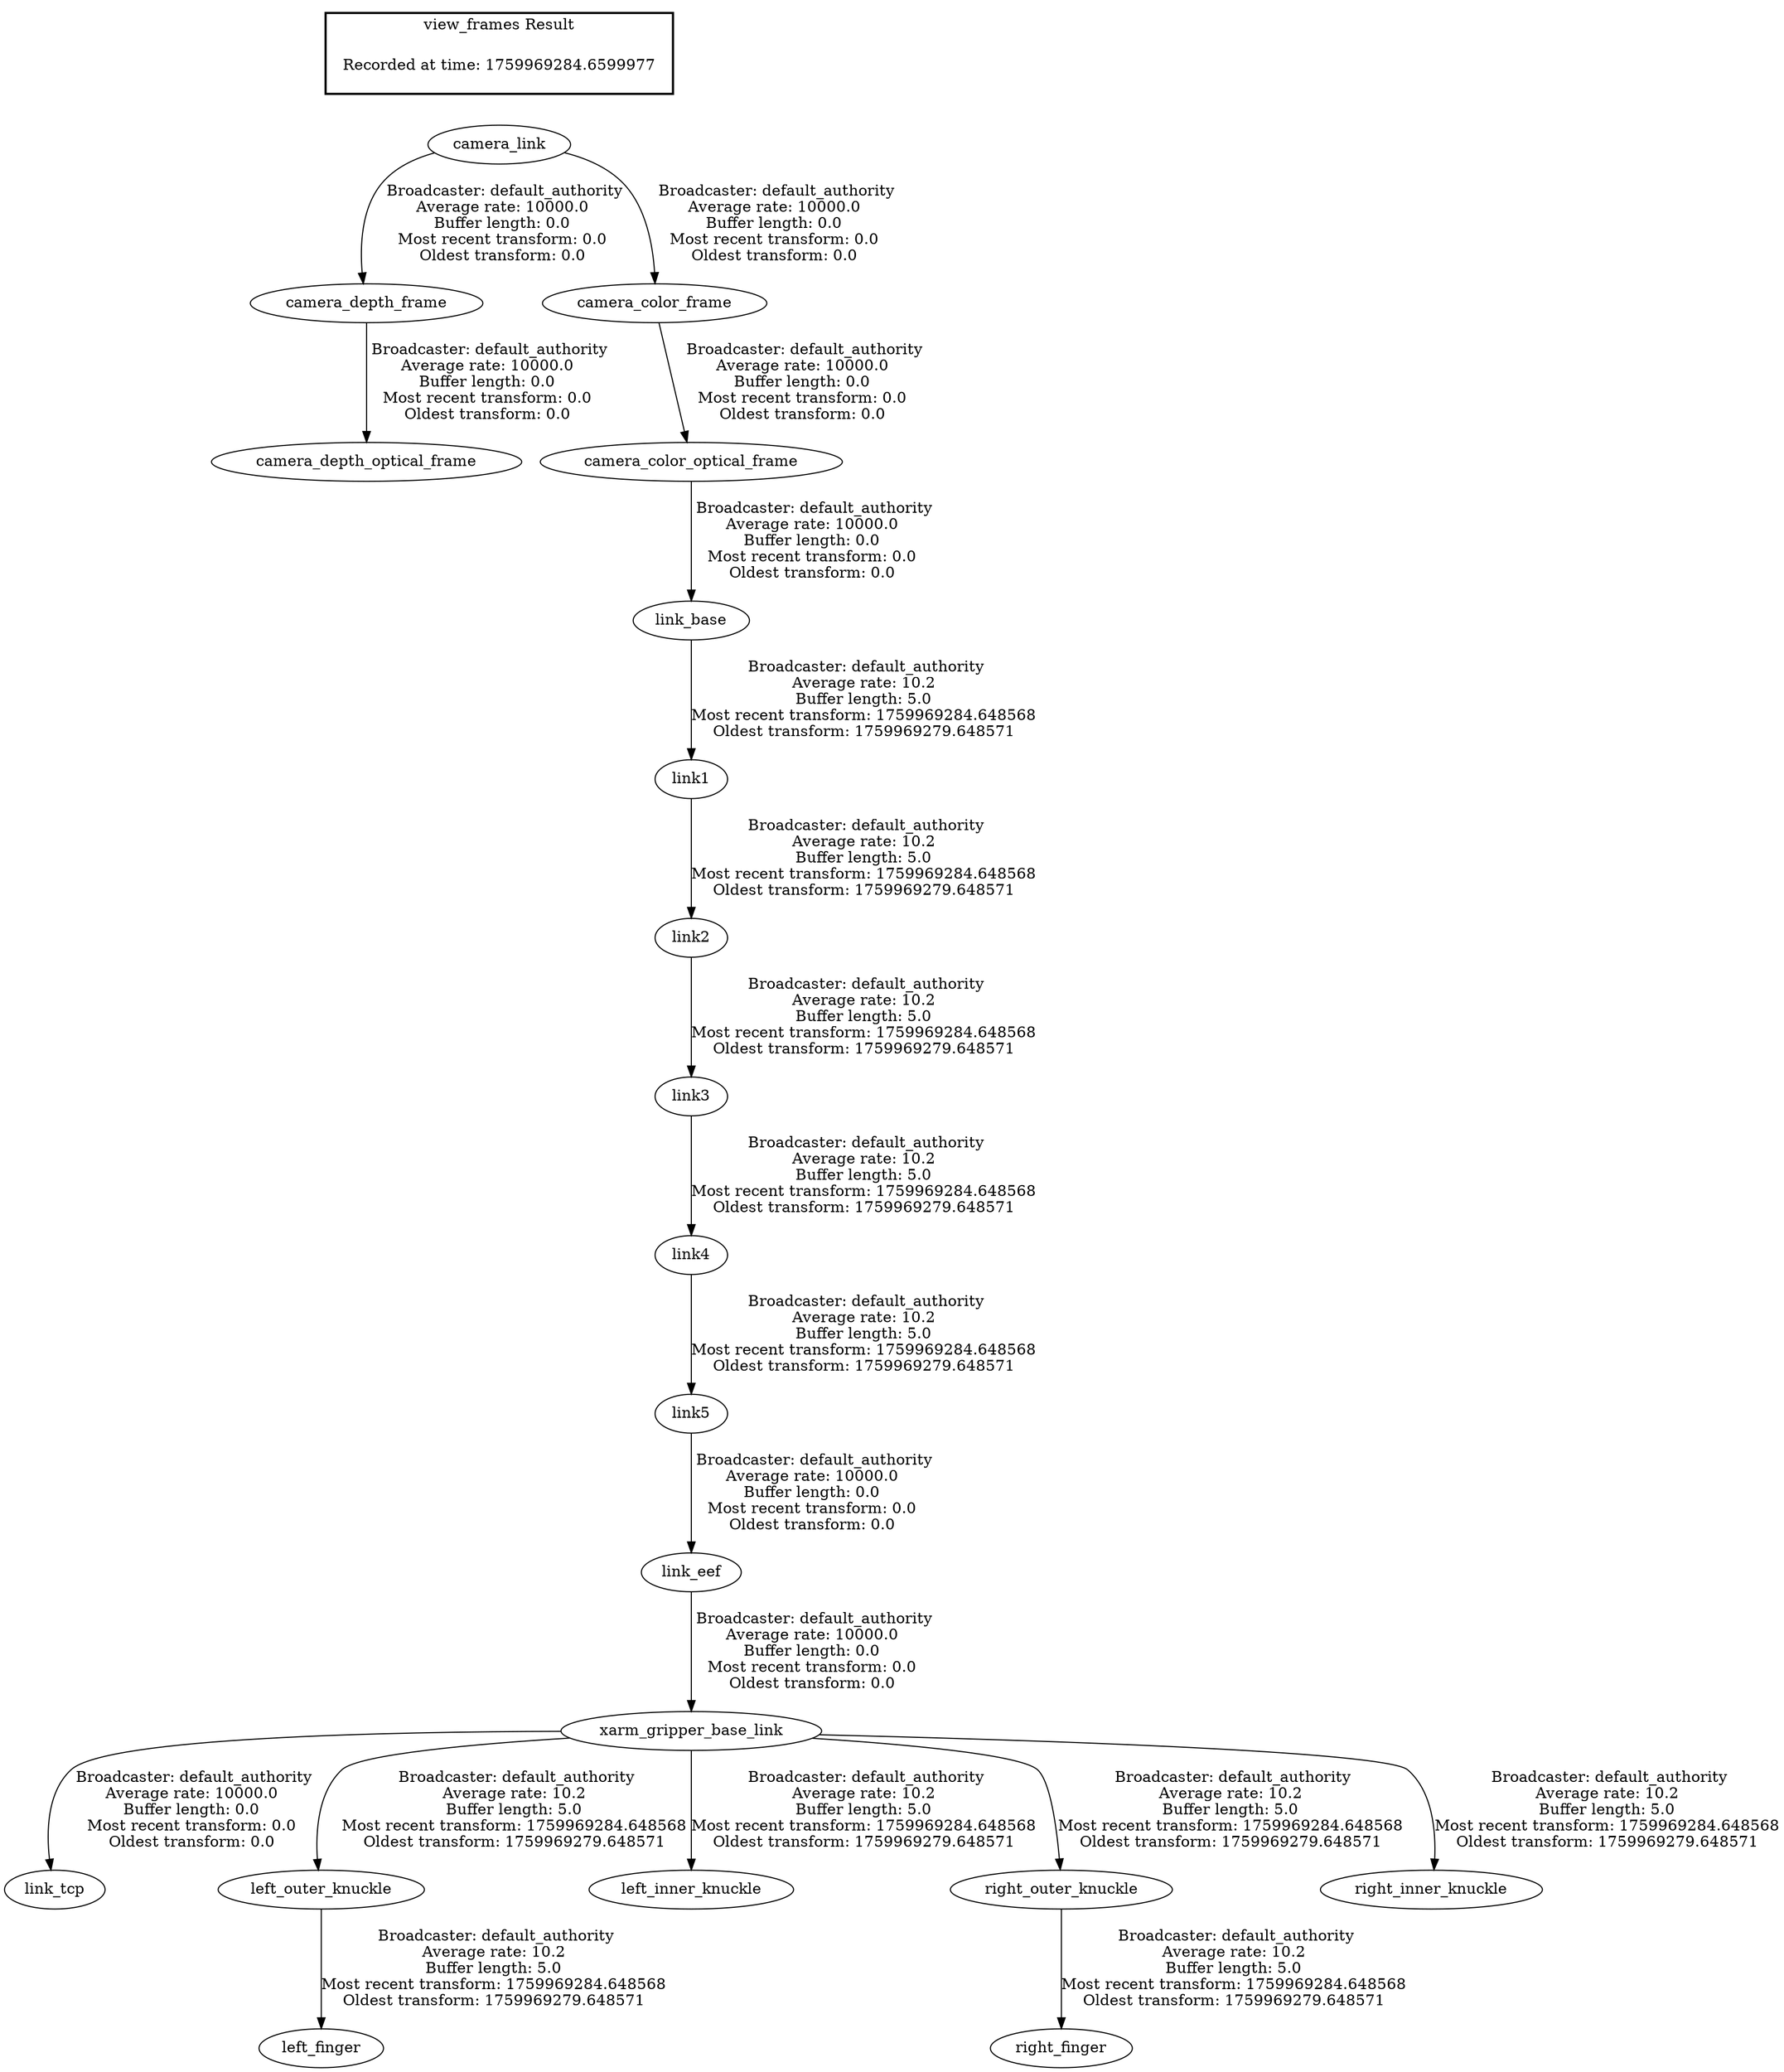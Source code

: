 digraph G {
"camera_color_optical_frame" -> "link_base"[label=" Broadcaster: default_authority\nAverage rate: 10000.0\nBuffer length: 0.0\nMost recent transform: 0.0\nOldest transform: 0.0\n"];
"link_eef" -> "xarm_gripper_base_link"[label=" Broadcaster: default_authority\nAverage rate: 10000.0\nBuffer length: 0.0\nMost recent transform: 0.0\nOldest transform: 0.0\n"];
"link5" -> "link_eef"[label=" Broadcaster: default_authority\nAverage rate: 10000.0\nBuffer length: 0.0\nMost recent transform: 0.0\nOldest transform: 0.0\n"];
"link4" -> "link5"[label=" Broadcaster: default_authority\nAverage rate: 10.2\nBuffer length: 5.0\nMost recent transform: 1759969284.648568\nOldest transform: 1759969279.648571\n"];
"xarm_gripper_base_link" -> "link_tcp"[label=" Broadcaster: default_authority\nAverage rate: 10000.0\nBuffer length: 0.0\nMost recent transform: 0.0\nOldest transform: 0.0\n"];
"camera_link" -> "camera_depth_frame"[label=" Broadcaster: default_authority\nAverage rate: 10000.0\nBuffer length: 0.0\nMost recent transform: 0.0\nOldest transform: 0.0\n"];
"camera_depth_frame" -> "camera_depth_optical_frame"[label=" Broadcaster: default_authority\nAverage rate: 10000.0\nBuffer length: 0.0\nMost recent transform: 0.0\nOldest transform: 0.0\n"];
"camera_link" -> "camera_color_frame"[label=" Broadcaster: default_authority\nAverage rate: 10000.0\nBuffer length: 0.0\nMost recent transform: 0.0\nOldest transform: 0.0\n"];
"camera_color_frame" -> "camera_color_optical_frame"[label=" Broadcaster: default_authority\nAverage rate: 10000.0\nBuffer length: 0.0\nMost recent transform: 0.0\nOldest transform: 0.0\n"];
"xarm_gripper_base_link" -> "left_outer_knuckle"[label=" Broadcaster: default_authority\nAverage rate: 10.2\nBuffer length: 5.0\nMost recent transform: 1759969284.648568\nOldest transform: 1759969279.648571\n"];
"link_base" -> "link1"[label=" Broadcaster: default_authority\nAverage rate: 10.2\nBuffer length: 5.0\nMost recent transform: 1759969284.648568\nOldest transform: 1759969279.648571\n"];
"link1" -> "link2"[label=" Broadcaster: default_authority\nAverage rate: 10.2\nBuffer length: 5.0\nMost recent transform: 1759969284.648568\nOldest transform: 1759969279.648571\n"];
"link2" -> "link3"[label=" Broadcaster: default_authority\nAverage rate: 10.2\nBuffer length: 5.0\nMost recent transform: 1759969284.648568\nOldest transform: 1759969279.648571\n"];
"link3" -> "link4"[label=" Broadcaster: default_authority\nAverage rate: 10.2\nBuffer length: 5.0\nMost recent transform: 1759969284.648568\nOldest transform: 1759969279.648571\n"];
"left_outer_knuckle" -> "left_finger"[label=" Broadcaster: default_authority\nAverage rate: 10.2\nBuffer length: 5.0\nMost recent transform: 1759969284.648568\nOldest transform: 1759969279.648571\n"];
"xarm_gripper_base_link" -> "left_inner_knuckle"[label=" Broadcaster: default_authority\nAverage rate: 10.2\nBuffer length: 5.0\nMost recent transform: 1759969284.648568\nOldest transform: 1759969279.648571\n"];
"right_outer_knuckle" -> "right_finger"[label=" Broadcaster: default_authority\nAverage rate: 10.2\nBuffer length: 5.0\nMost recent transform: 1759969284.648568\nOldest transform: 1759969279.648571\n"];
"xarm_gripper_base_link" -> "right_outer_knuckle"[label=" Broadcaster: default_authority\nAverage rate: 10.2\nBuffer length: 5.0\nMost recent transform: 1759969284.648568\nOldest transform: 1759969279.648571\n"];
"xarm_gripper_base_link" -> "right_inner_knuckle"[label=" Broadcaster: default_authority\nAverage rate: 10.2\nBuffer length: 5.0\nMost recent transform: 1759969284.648568\nOldest transform: 1759969279.648571\n"];
edge [style=invis];
 subgraph cluster_legend { style=bold; color=black; label ="view_frames Result";
"Recorded at time: 1759969284.6599977"[ shape=plaintext ] ;
}->"camera_link";
}